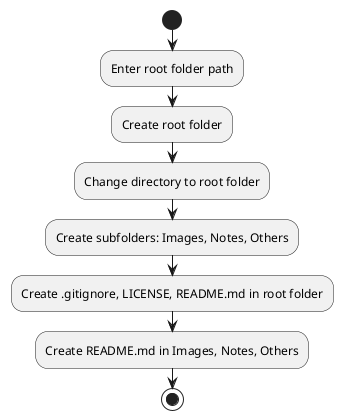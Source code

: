 @startuml

start
:Enter root folder path;
:Create root folder;
:Change directory to root folder;
:Create subfolders: Images, Notes, Others;
:Create .gitignore, LICENSE, README.md in root folder;
:Create README.md in Images, Notes, Others;
stop

@enduml
